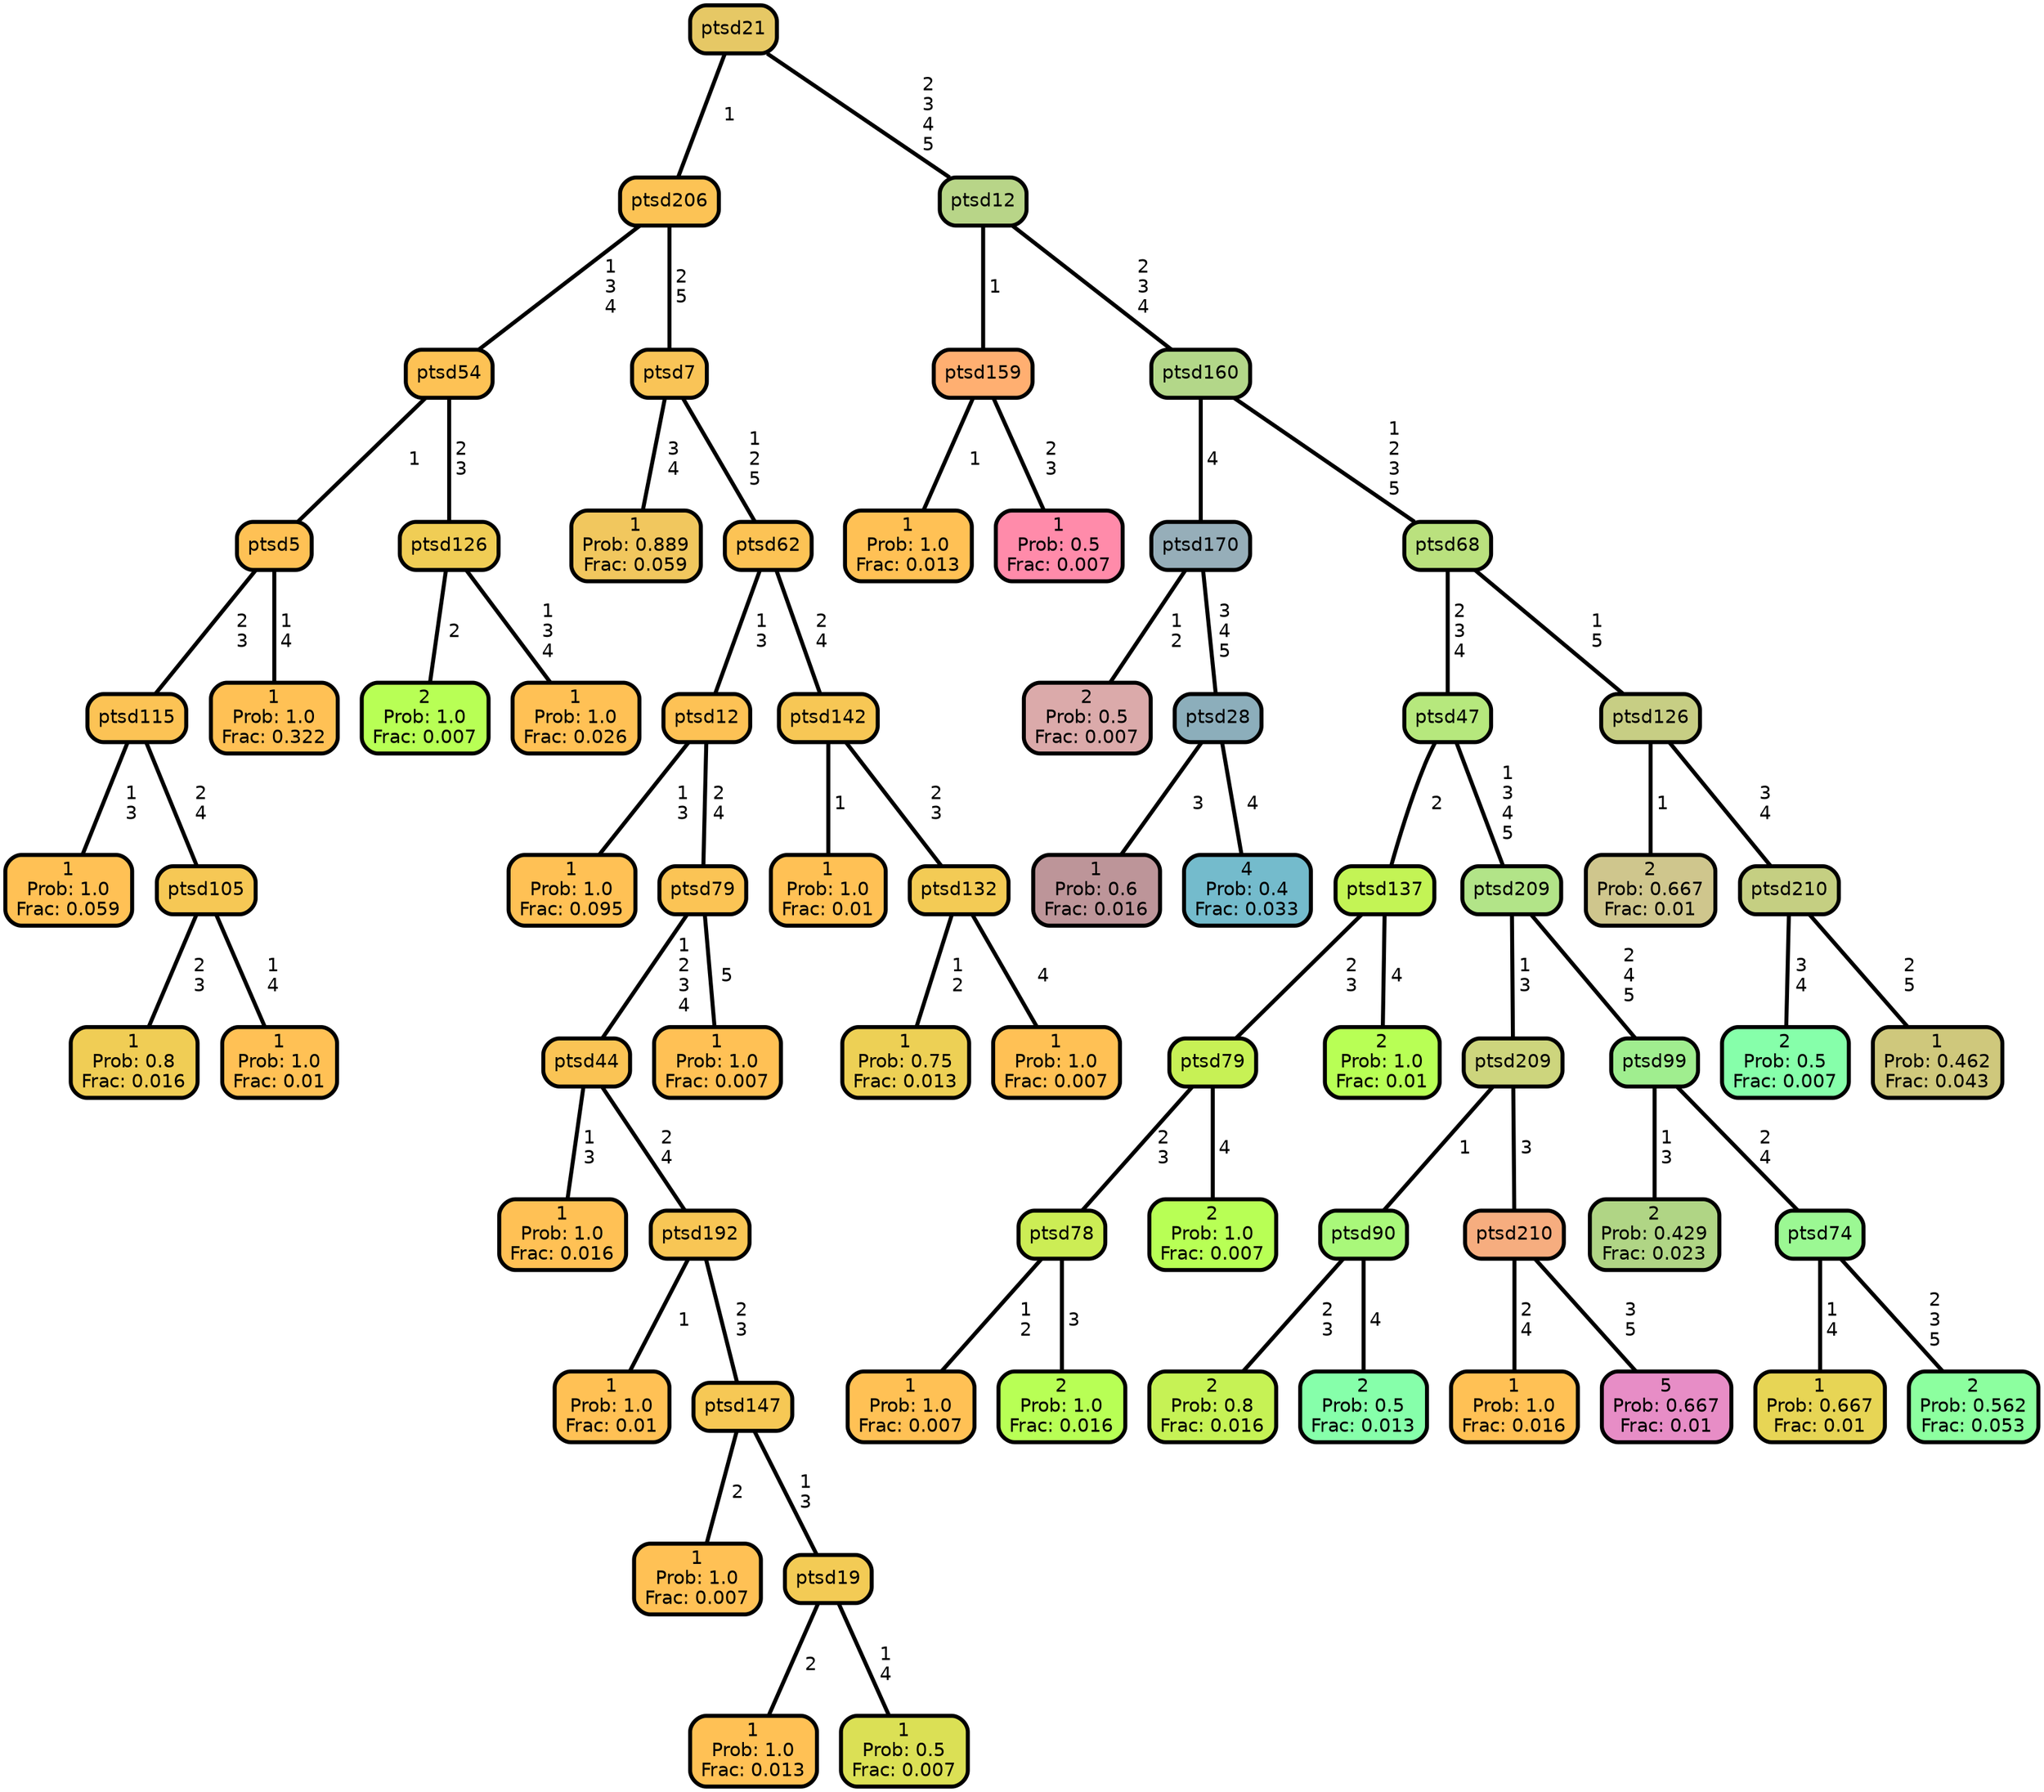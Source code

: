 graph Tree {
node [shape=box, style="filled, rounded",color="black",penwidth="3",fontcolor="black",                 fontname=helvetica] ;
graph [ranksep="0 equally", splines=straight,                 bgcolor=transparent, dpi=200] ;
edge [fontname=helvetica, color=black] ;
0 [label="1
Prob: 1.0
Frac: 0.059", fillcolor="#ffc155"] ;
1 [label="ptsd115", fillcolor="#fcc355"] ;
2 [label="1
Prob: 0.8
Frac: 0.016", fillcolor="#f0cd55"] ;
3 [label="ptsd105", fillcolor="#f6c855"] ;
4 [label="1
Prob: 1.0
Frac: 0.01", fillcolor="#ffc155"] ;
5 [label="ptsd5", fillcolor="#fec155"] ;
6 [label="1
Prob: 1.0
Frac: 0.322", fillcolor="#ffc155"] ;
7 [label="ptsd54", fillcolor="#fdc255"] ;
8 [label="2
Prob: 1.0
Frac: 0.007", fillcolor="#b8ff55"] ;
9 [label="ptsd126", fillcolor="#f0cd55"] ;
10 [label="1
Prob: 1.0
Frac: 0.026", fillcolor="#ffc155"] ;
11 [label="ptsd206", fillcolor="#fcc355"] ;
12 [label="1
Prob: 0.889
Frac: 0.059", fillcolor="#f1c75e"] ;
13 [label="ptsd7", fillcolor="#f9c457"] ;
14 [label="1
Prob: 1.0
Frac: 0.095", fillcolor="#ffc155"] ;
15 [label="ptsd12", fillcolor="#fdc255"] ;
16 [label="1
Prob: 1.0
Frac: 0.016", fillcolor="#ffc155"] ;
17 [label="ptsd44", fillcolor="#fac455"] ;
18 [label="1
Prob: 1.0
Frac: 0.01", fillcolor="#ffc155"] ;
19 [label="ptsd192", fillcolor="#f8c655"] ;
20 [label="1
Prob: 1.0
Frac: 0.007", fillcolor="#ffc155"] ;
21 [label="ptsd147", fillcolor="#f6c855"] ;
22 [label="1
Prob: 1.0
Frac: 0.013", fillcolor="#ffc155"] ;
23 [label="ptsd19", fillcolor="#f3cb55"] ;
24 [label="1
Prob: 0.5
Frac: 0.007", fillcolor="#dbe055"] ;
25 [label="ptsd79", fillcolor="#fbc455"] ;
26 [label="1
Prob: 1.0
Frac: 0.007", fillcolor="#ffc155"] ;
27 [label="ptsd62", fillcolor="#fcc355"] ;
28 [label="1
Prob: 1.0
Frac: 0.01", fillcolor="#ffc155"] ;
29 [label="ptsd142", fillcolor="#f7c755"] ;
30 [label="1
Prob: 0.75
Frac: 0.013", fillcolor="#edd055"] ;
31 [label="ptsd132", fillcolor="#f3cb55"] ;
32 [label="1
Prob: 1.0
Frac: 0.007", fillcolor="#ffc155"] ;
33 [label="ptsd21", fillcolor="#e6c865"] ;
34 [label="1
Prob: 1.0
Frac: 0.013", fillcolor="#ffc155"] ;
35 [label="ptsd159", fillcolor="#ffaf71"] ;
36 [label="1
Prob: 0.5
Frac: 0.007", fillcolor="#ff8baa"] ;
37 [label="ptsd12", fillcolor="#b8d588"] ;
38 [label="2
Prob: 0.5
Frac: 0.007", fillcolor="#dbaaaa"] ;
39 [label="ptsd170", fillcolor="#96aeb9"] ;
40 [label="1
Prob: 0.6
Frac: 0.016", fillcolor="#bd9599"] ;
41 [label="ptsd28", fillcolor="#8caebb"] ;
42 [label="4
Prob: 0.4
Frac: 0.033", fillcolor="#74bbcc"] ;
43 [label="ptsd160", fillcolor="#b3d789"] ;
44 [label="1
Prob: 1.0
Frac: 0.007", fillcolor="#ffc155"] ;
45 [label="ptsd78", fillcolor="#cced55"] ;
46 [label="2
Prob: 1.0
Frac: 0.016", fillcolor="#b8ff55"] ;
47 [label="ptsd79", fillcolor="#c7f155"] ;
48 [label="2
Prob: 1.0
Frac: 0.007", fillcolor="#b8ff55"] ;
49 [label="ptsd137", fillcolor="#c3f455"] ;
50 [label="2
Prob: 1.0
Frac: 0.01", fillcolor="#b8ff55"] ;
51 [label="ptsd47", fillcolor="#b6e87d"] ;
52 [label="2
Prob: 0.8
Frac: 0.016", fillcolor="#c6f255"] ;
53 [label="ptsd90", fillcolor="#a9f87a"] ;
54 [label="2
Prob: 0.5
Frac: 0.013", fillcolor="#86ffaa"] ;
55 [label="ptsd209", fillcolor="#cdd57d"] ;
56 [label="1
Prob: 1.0
Frac: 0.016", fillcolor="#ffc155"] ;
57 [label="ptsd210", fillcolor="#f6ad7f"] ;
58 [label="5
Prob: 0.667
Frac: 0.01", fillcolor="#e78dc6"] ;
59 [label="ptsd209", fillcolor="#b2e488"] ;
60 [label="2
Prob: 0.429
Frac: 0.023", fillcolor="#b0d585"] ;
61 [label="ptsd99", fillcolor="#a0ee8f"] ;
62 [label="1
Prob: 0.667
Frac: 0.01", fillcolor="#e7d555"] ;
63 [label="ptsd74", fillcolor="#9bf893"] ;
64 [label="2
Prob: 0.562
Frac: 0.053", fillcolor="#8cff9f"] ;
65 [label="ptsd68", fillcolor="#bae17e"] ;
66 [label="2
Prob: 0.667
Frac: 0.01", fillcolor="#cfc68d"] ;
67 [label="ptsd126", fillcolor="#c7ce84"] ;
68 [label="2
Prob: 0.5
Frac: 0.007", fillcolor="#86ffaa"] ;
69 [label="ptsd210", fillcolor="#c5cf82"] ;
70 [label="1
Prob: 0.462
Frac: 0.043", fillcolor="#cfc87c"] ;
1 -- 0 [label=" 1\n 3",penwidth=3] ;
1 -- 3 [label=" 2\n 4",penwidth=3] ;
3 -- 2 [label=" 2\n 3",penwidth=3] ;
3 -- 4 [label=" 1\n 4",penwidth=3] ;
5 -- 1 [label=" 2\n 3",penwidth=3] ;
5 -- 6 [label=" 1\n 4",penwidth=3] ;
7 -- 5 [label=" 1",penwidth=3] ;
7 -- 9 [label=" 2\n 3",penwidth=3] ;
9 -- 8 [label=" 2",penwidth=3] ;
9 -- 10 [label=" 1\n 3\n 4",penwidth=3] ;
11 -- 7 [label=" 1\n 3\n 4",penwidth=3] ;
11 -- 13 [label=" 2\n 5",penwidth=3] ;
13 -- 12 [label=" 3\n 4",penwidth=3] ;
13 -- 27 [label=" 1\n 2\n 5",penwidth=3] ;
15 -- 14 [label=" 1\n 3",penwidth=3] ;
15 -- 25 [label=" 2\n 4",penwidth=3] ;
17 -- 16 [label=" 1\n 3",penwidth=3] ;
17 -- 19 [label=" 2\n 4",penwidth=3] ;
19 -- 18 [label=" 1",penwidth=3] ;
19 -- 21 [label=" 2\n 3",penwidth=3] ;
21 -- 20 [label=" 2",penwidth=3] ;
21 -- 23 [label=" 1\n 3",penwidth=3] ;
23 -- 22 [label=" 2",penwidth=3] ;
23 -- 24 [label=" 1\n 4",penwidth=3] ;
25 -- 17 [label=" 1\n 2\n 3\n 4",penwidth=3] ;
25 -- 26 [label=" 5",penwidth=3] ;
27 -- 15 [label=" 1\n 3",penwidth=3] ;
27 -- 29 [label=" 2\n 4",penwidth=3] ;
29 -- 28 [label=" 1",penwidth=3] ;
29 -- 31 [label=" 2\n 3",penwidth=3] ;
31 -- 30 [label=" 1\n 2",penwidth=3] ;
31 -- 32 [label=" 4",penwidth=3] ;
33 -- 11 [label=" 1",penwidth=3] ;
33 -- 37 [label=" 2\n 3\n 4\n 5",penwidth=3] ;
35 -- 34 [label=" 1",penwidth=3] ;
35 -- 36 [label=" 2\n 3",penwidth=3] ;
37 -- 35 [label=" 1",penwidth=3] ;
37 -- 43 [label=" 2\n 3\n 4",penwidth=3] ;
39 -- 38 [label=" 1\n 2",penwidth=3] ;
39 -- 41 [label=" 3\n 4\n 5",penwidth=3] ;
41 -- 40 [label=" 3",penwidth=3] ;
41 -- 42 [label=" 4",penwidth=3] ;
43 -- 39 [label=" 4",penwidth=3] ;
43 -- 65 [label=" 1\n 2\n 3\n 5",penwidth=3] ;
45 -- 44 [label=" 1\n 2",penwidth=3] ;
45 -- 46 [label=" 3",penwidth=3] ;
47 -- 45 [label=" 2\n 3",penwidth=3] ;
47 -- 48 [label=" 4",penwidth=3] ;
49 -- 47 [label=" 2\n 3",penwidth=3] ;
49 -- 50 [label=" 4",penwidth=3] ;
51 -- 49 [label=" 2",penwidth=3] ;
51 -- 59 [label=" 1\n 3\n 4\n 5",penwidth=3] ;
53 -- 52 [label=" 2\n 3",penwidth=3] ;
53 -- 54 [label=" 4",penwidth=3] ;
55 -- 53 [label=" 1",penwidth=3] ;
55 -- 57 [label=" 3",penwidth=3] ;
57 -- 56 [label=" 2\n 4",penwidth=3] ;
57 -- 58 [label=" 3\n 5",penwidth=3] ;
59 -- 55 [label=" 1\n 3",penwidth=3] ;
59 -- 61 [label=" 2\n 4\n 5",penwidth=3] ;
61 -- 60 [label=" 1\n 3",penwidth=3] ;
61 -- 63 [label=" 2\n 4",penwidth=3] ;
63 -- 62 [label=" 1\n 4",penwidth=3] ;
63 -- 64 [label=" 2\n 3\n 5",penwidth=3] ;
65 -- 51 [label=" 2\n 3\n 4",penwidth=3] ;
65 -- 67 [label=" 1\n 5",penwidth=3] ;
67 -- 66 [label=" 1",penwidth=3] ;
67 -- 69 [label=" 3\n 4",penwidth=3] ;
69 -- 68 [label=" 3\n 4",penwidth=3] ;
69 -- 70 [label=" 2\n 5",penwidth=3] ;
{rank = same;}}